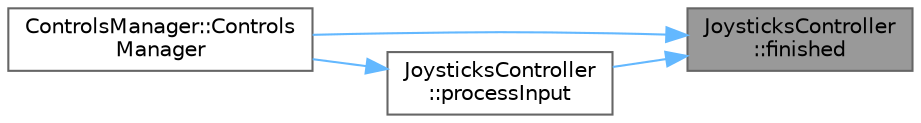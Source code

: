 digraph "JoysticksController::finished"
{
 // LATEX_PDF_SIZE
  bgcolor="transparent";
  edge [fontname=Helvetica,fontsize=10,labelfontname=Helvetica,labelfontsize=10];
  node [fontname=Helvetica,fontsize=10,shape=box,height=0.2,width=0.4];
  rankdir="RL";
  Node1 [id="Node000001",label="JoysticksController\l::finished",height=0.2,width=0.4,color="gray40", fillcolor="grey60", style="filled", fontcolor="black",tooltip=" "];
  Node1 -> Node2 [id="edge1_Node000001_Node000002",dir="back",color="steelblue1",style="solid",tooltip=" "];
  Node2 [id="Node000002",label="ControlsManager::Controls\lManager",height=0.2,width=0.4,color="grey40", fillcolor="white", style="filled",URL="$classControlsManager.html#ad305d285479c3ce10e8a7eb70845db5f",tooltip="Constructs a ControlsManager object."];
  Node1 -> Node3 [id="edge2_Node000001_Node000003",dir="back",color="steelblue1",style="solid",tooltip=" "];
  Node3 [id="Node000003",label="JoysticksController\l::processInput",height=0.2,width=0.4,color="grey40", fillcolor="white", style="filled",URL="$classJoysticksController.html#aaa71502b42d13353d35c9a6f35789209",tooltip="Runs the joystick controller loop."];
  Node3 -> Node2 [id="edge3_Node000003_Node000002",dir="back",color="steelblue1",style="solid",tooltip=" "];
}
